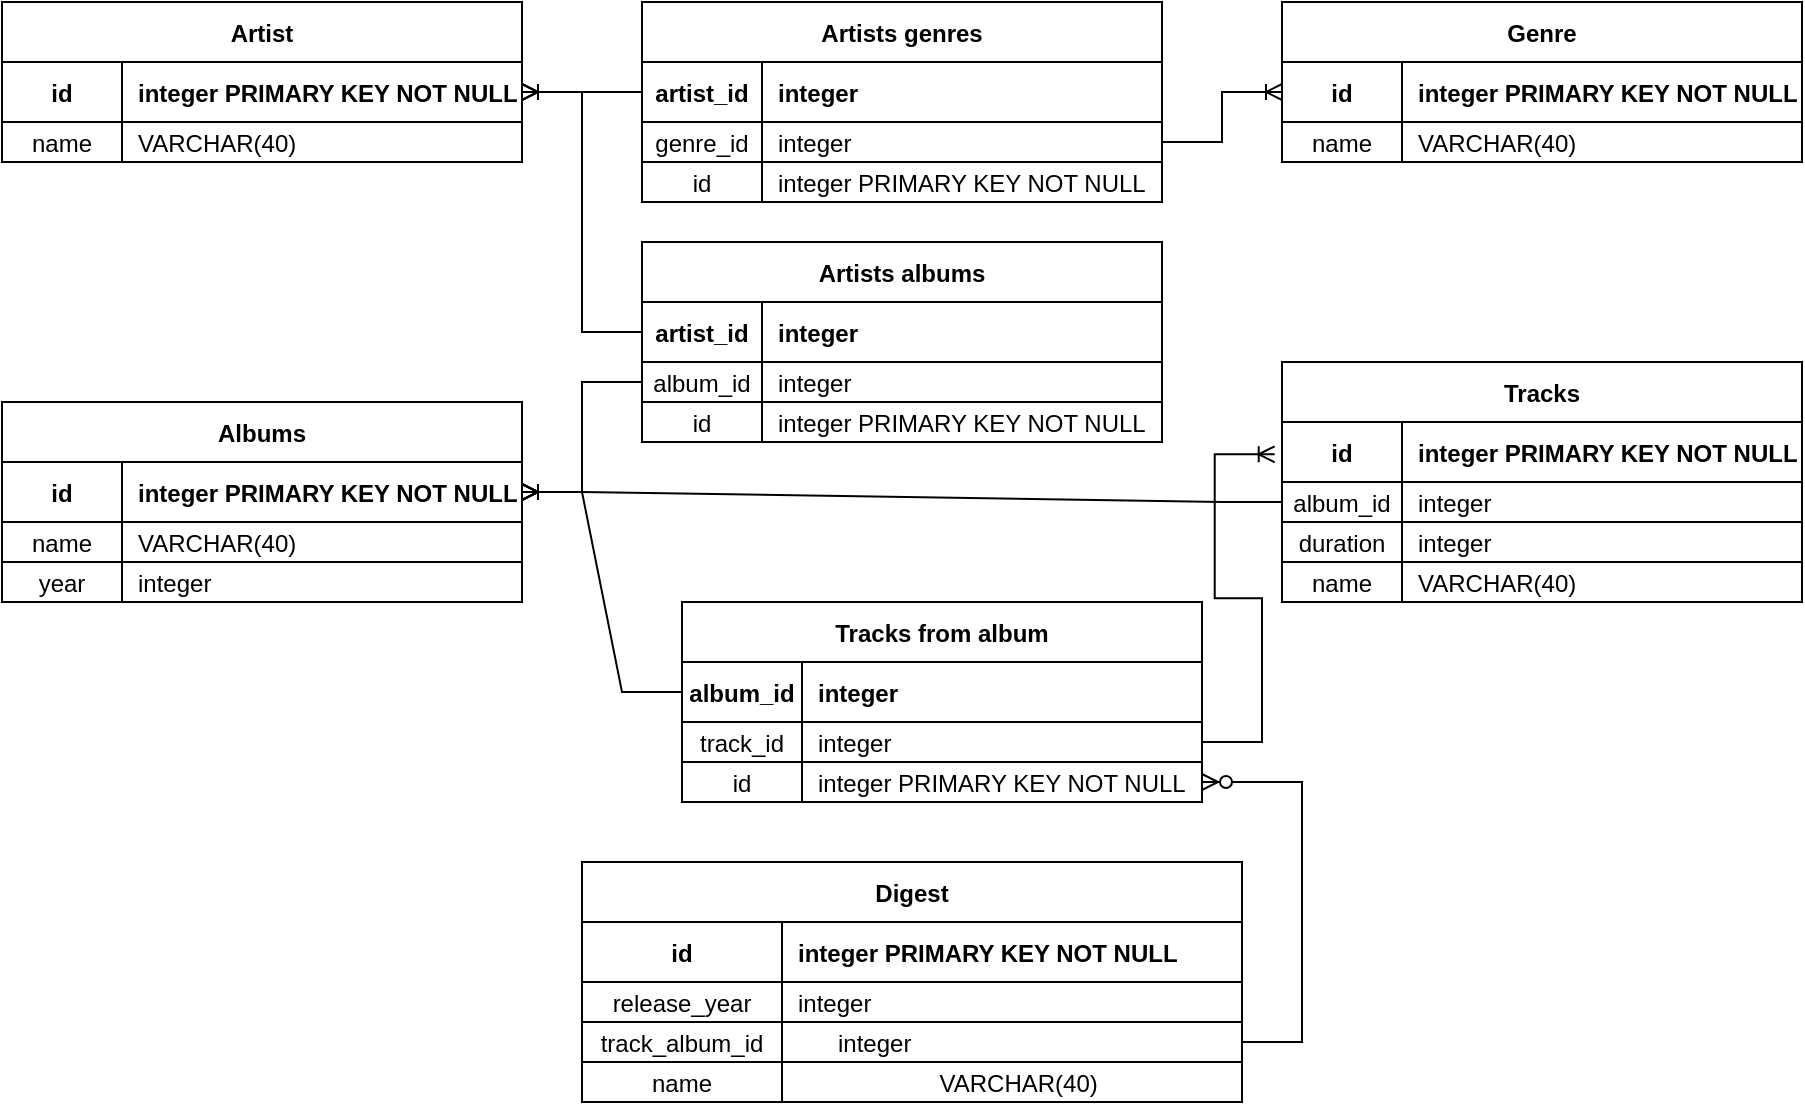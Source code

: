 <mxfile version="21.6.2" type="device">
  <diagram id="R2lEEEUBdFMjLlhIrx00" name="Page-1">
    <mxGraphModel dx="574" dy="302" grid="1" gridSize="10" guides="1" tooltips="1" connect="1" arrows="1" fold="1" page="1" pageScale="1" pageWidth="1169" pageHeight="827" math="0" shadow="0" extFonts="Permanent Marker^https://fonts.googleapis.com/css?family=Permanent+Marker">
      <root>
        <mxCell id="0" />
        <mxCell id="1" parent="0" />
        <mxCell id="C-vyLk0tnHw3VtMMgP7b-23" value="Artists genres" style="shape=table;startSize=30;container=1;collapsible=1;childLayout=tableLayout;fixedRows=1;rowLines=0;fontStyle=1;align=center;resizeLast=1;" parent="1" vertex="1">
          <mxGeometry x="460" y="40" width="260" height="80" as="geometry">
            <mxRectangle x="150" y="120" width="120" height="30" as="alternateBounds" />
          </mxGeometry>
        </mxCell>
        <mxCell id="C-vyLk0tnHw3VtMMgP7b-24" value="" style="shape=partialRectangle;collapsible=0;dropTarget=0;pointerEvents=0;fillColor=none;points=[[0,0.5],[1,0.5]];portConstraint=eastwest;top=0;left=0;right=0;bottom=1;" parent="C-vyLk0tnHw3VtMMgP7b-23" vertex="1">
          <mxGeometry y="30" width="260" height="30" as="geometry" />
        </mxCell>
        <mxCell id="C-vyLk0tnHw3VtMMgP7b-25" value="artist_id" style="shape=partialRectangle;overflow=hidden;connectable=0;fillColor=none;top=0;left=0;bottom=0;right=0;fontStyle=1;" parent="C-vyLk0tnHw3VtMMgP7b-24" vertex="1">
          <mxGeometry width="60" height="30" as="geometry">
            <mxRectangle width="60" height="30" as="alternateBounds" />
          </mxGeometry>
        </mxCell>
        <mxCell id="C-vyLk0tnHw3VtMMgP7b-26" value="integer" style="shape=partialRectangle;overflow=hidden;connectable=0;fillColor=none;top=0;left=0;bottom=0;right=0;align=left;spacingLeft=6;fontStyle=1;" parent="C-vyLk0tnHw3VtMMgP7b-24" vertex="1">
          <mxGeometry x="60" width="200" height="30" as="geometry">
            <mxRectangle width="200" height="30" as="alternateBounds" />
          </mxGeometry>
        </mxCell>
        <mxCell id="C-vyLk0tnHw3VtMMgP7b-27" value="" style="shape=partialRectangle;collapsible=0;dropTarget=0;pointerEvents=0;fillColor=none;points=[[0,0.5],[1,0.5]];portConstraint=eastwest;top=0;left=0;right=0;bottom=0;" parent="C-vyLk0tnHw3VtMMgP7b-23" vertex="1">
          <mxGeometry y="60" width="260" height="20" as="geometry" />
        </mxCell>
        <mxCell id="C-vyLk0tnHw3VtMMgP7b-28" value="genre_id" style="shape=partialRectangle;overflow=hidden;connectable=0;fillColor=none;top=0;left=0;bottom=0;right=0;" parent="C-vyLk0tnHw3VtMMgP7b-27" vertex="1">
          <mxGeometry width="60" height="20" as="geometry">
            <mxRectangle width="60" height="20" as="alternateBounds" />
          </mxGeometry>
        </mxCell>
        <mxCell id="C-vyLk0tnHw3VtMMgP7b-29" value="integer" style="shape=partialRectangle;overflow=hidden;connectable=0;fillColor=none;top=0;left=0;bottom=0;right=0;align=left;spacingLeft=6;" parent="C-vyLk0tnHw3VtMMgP7b-27" vertex="1">
          <mxGeometry x="60" width="200" height="20" as="geometry">
            <mxRectangle width="200" height="20" as="alternateBounds" />
          </mxGeometry>
        </mxCell>
        <mxCell id="r-whxJx5ZgY4284GGHUT-4" value="Artist" style="shape=table;startSize=30;container=1;collapsible=1;childLayout=tableLayout;fixedRows=1;rowLines=0;fontStyle=1;align=center;resizeLast=1;" parent="1" vertex="1">
          <mxGeometry x="140" y="40" width="260" height="80" as="geometry">
            <mxRectangle x="150" y="120" width="120" height="30" as="alternateBounds" />
          </mxGeometry>
        </mxCell>
        <mxCell id="r-whxJx5ZgY4284GGHUT-5" value="" style="shape=partialRectangle;collapsible=0;dropTarget=0;pointerEvents=0;fillColor=none;points=[[0,0.5],[1,0.5]];portConstraint=eastwest;top=0;left=0;right=0;bottom=1;" parent="r-whxJx5ZgY4284GGHUT-4" vertex="1">
          <mxGeometry y="30" width="260" height="30" as="geometry" />
        </mxCell>
        <mxCell id="r-whxJx5ZgY4284GGHUT-6" value="id" style="shape=partialRectangle;overflow=hidden;connectable=0;fillColor=none;top=0;left=0;bottom=0;right=0;fontStyle=1;" parent="r-whxJx5ZgY4284GGHUT-5" vertex="1">
          <mxGeometry width="60" height="30" as="geometry">
            <mxRectangle width="60" height="30" as="alternateBounds" />
          </mxGeometry>
        </mxCell>
        <mxCell id="r-whxJx5ZgY4284GGHUT-7" value="integer PRIMARY KEY NOT NULL" style="shape=partialRectangle;overflow=hidden;connectable=0;fillColor=none;top=0;left=0;bottom=0;right=0;align=left;spacingLeft=6;fontStyle=1;" parent="r-whxJx5ZgY4284GGHUT-5" vertex="1">
          <mxGeometry x="60" width="200" height="30" as="geometry">
            <mxRectangle width="200" height="30" as="alternateBounds" />
          </mxGeometry>
        </mxCell>
        <mxCell id="r-whxJx5ZgY4284GGHUT-8" value="" style="shape=partialRectangle;collapsible=0;dropTarget=0;pointerEvents=0;fillColor=none;points=[[0,0.5],[1,0.5]];portConstraint=eastwest;top=0;left=0;right=0;bottom=0;" parent="r-whxJx5ZgY4284GGHUT-4" vertex="1">
          <mxGeometry y="60" width="260" height="20" as="geometry" />
        </mxCell>
        <mxCell id="r-whxJx5ZgY4284GGHUT-9" value="name" style="shape=partialRectangle;overflow=hidden;connectable=0;fillColor=none;top=0;left=0;bottom=0;right=0;" parent="r-whxJx5ZgY4284GGHUT-8" vertex="1">
          <mxGeometry width="60" height="20" as="geometry">
            <mxRectangle width="60" height="20" as="alternateBounds" />
          </mxGeometry>
        </mxCell>
        <mxCell id="r-whxJx5ZgY4284GGHUT-10" value="VARCHAR(40)" style="shape=partialRectangle;overflow=hidden;connectable=0;fillColor=none;top=0;left=0;bottom=0;right=0;align=left;spacingLeft=6;" parent="r-whxJx5ZgY4284GGHUT-8" vertex="1">
          <mxGeometry x="60" width="200" height="20" as="geometry">
            <mxRectangle width="200" height="20" as="alternateBounds" />
          </mxGeometry>
        </mxCell>
        <mxCell id="r-whxJx5ZgY4284GGHUT-12" value="" style="edgeStyle=entityRelationEdgeStyle;fontSize=12;html=1;endArrow=ERoneToMany;rounded=0;exitX=0;exitY=0.5;exitDx=0;exitDy=0;entryX=1;entryY=0.5;entryDx=0;entryDy=0;" parent="1" source="C-vyLk0tnHw3VtMMgP7b-24" target="r-whxJx5ZgY4284GGHUT-5" edge="1">
          <mxGeometry width="100" height="100" relative="1" as="geometry">
            <mxPoint x="370" y="240" as="sourcePoint" />
            <mxPoint x="470" y="140" as="targetPoint" />
          </mxGeometry>
        </mxCell>
        <mxCell id="r-whxJx5ZgY4284GGHUT-15" value="Genre" style="shape=table;startSize=30;container=1;collapsible=1;childLayout=tableLayout;fixedRows=1;rowLines=0;fontStyle=1;align=center;resizeLast=1;" parent="1" vertex="1">
          <mxGeometry x="780" y="40" width="260" height="80" as="geometry">
            <mxRectangle x="150" y="120" width="120" height="30" as="alternateBounds" />
          </mxGeometry>
        </mxCell>
        <mxCell id="r-whxJx5ZgY4284GGHUT-16" value="" style="shape=partialRectangle;collapsible=0;dropTarget=0;pointerEvents=0;fillColor=none;points=[[0,0.5],[1,0.5]];portConstraint=eastwest;top=0;left=0;right=0;bottom=1;" parent="r-whxJx5ZgY4284GGHUT-15" vertex="1">
          <mxGeometry y="30" width="260" height="30" as="geometry" />
        </mxCell>
        <mxCell id="r-whxJx5ZgY4284GGHUT-17" value="id" style="shape=partialRectangle;overflow=hidden;connectable=0;fillColor=none;top=0;left=0;bottom=0;right=0;fontStyle=1;" parent="r-whxJx5ZgY4284GGHUT-16" vertex="1">
          <mxGeometry width="60" height="30" as="geometry">
            <mxRectangle width="60" height="30" as="alternateBounds" />
          </mxGeometry>
        </mxCell>
        <mxCell id="r-whxJx5ZgY4284GGHUT-18" value="integer PRIMARY KEY NOT NULL" style="shape=partialRectangle;overflow=hidden;connectable=0;fillColor=none;top=0;left=0;bottom=0;right=0;align=left;spacingLeft=6;fontStyle=1;" parent="r-whxJx5ZgY4284GGHUT-16" vertex="1">
          <mxGeometry x="60" width="200" height="30" as="geometry">
            <mxRectangle width="200" height="30" as="alternateBounds" />
          </mxGeometry>
        </mxCell>
        <mxCell id="r-whxJx5ZgY4284GGHUT-19" value="" style="shape=partialRectangle;collapsible=0;dropTarget=0;pointerEvents=0;fillColor=none;points=[[0,0.5],[1,0.5]];portConstraint=eastwest;top=0;left=0;right=0;bottom=0;" parent="r-whxJx5ZgY4284GGHUT-15" vertex="1">
          <mxGeometry y="60" width="260" height="20" as="geometry" />
        </mxCell>
        <mxCell id="r-whxJx5ZgY4284GGHUT-20" value="name" style="shape=partialRectangle;overflow=hidden;connectable=0;fillColor=none;top=0;left=0;bottom=0;right=0;" parent="r-whxJx5ZgY4284GGHUT-19" vertex="1">
          <mxGeometry width="60" height="20" as="geometry">
            <mxRectangle width="60" height="20" as="alternateBounds" />
          </mxGeometry>
        </mxCell>
        <mxCell id="r-whxJx5ZgY4284GGHUT-21" value="VARCHAR(40)" style="shape=partialRectangle;overflow=hidden;connectable=0;fillColor=none;top=0;left=0;bottom=0;right=0;align=left;spacingLeft=6;" parent="r-whxJx5ZgY4284GGHUT-19" vertex="1">
          <mxGeometry x="60" width="200" height="20" as="geometry">
            <mxRectangle width="200" height="20" as="alternateBounds" />
          </mxGeometry>
        </mxCell>
        <mxCell id="r-whxJx5ZgY4284GGHUT-22" value="" style="edgeStyle=entityRelationEdgeStyle;fontSize=12;html=1;endArrow=ERoneToMany;rounded=0;exitX=1;exitY=0.5;exitDx=0;exitDy=0;entryX=0;entryY=0.5;entryDx=0;entryDy=0;" parent="1" source="C-vyLk0tnHw3VtMMgP7b-27" target="r-whxJx5ZgY4284GGHUT-16" edge="1">
          <mxGeometry width="100" height="100" relative="1" as="geometry">
            <mxPoint x="640" y="210" as="sourcePoint" />
            <mxPoint x="580" y="210" as="targetPoint" />
          </mxGeometry>
        </mxCell>
        <mxCell id="r-whxJx5ZgY4284GGHUT-23" value="Artists albums" style="shape=table;startSize=30;container=1;collapsible=1;childLayout=tableLayout;fixedRows=1;rowLines=0;fontStyle=1;align=center;resizeLast=1;" parent="1" vertex="1">
          <mxGeometry x="460" y="160" width="260" height="80" as="geometry">
            <mxRectangle x="150" y="120" width="120" height="30" as="alternateBounds" />
          </mxGeometry>
        </mxCell>
        <mxCell id="r-whxJx5ZgY4284GGHUT-24" value="" style="shape=partialRectangle;collapsible=0;dropTarget=0;pointerEvents=0;fillColor=none;points=[[0,0.5],[1,0.5]];portConstraint=eastwest;top=0;left=0;right=0;bottom=1;" parent="r-whxJx5ZgY4284GGHUT-23" vertex="1">
          <mxGeometry y="30" width="260" height="30" as="geometry" />
        </mxCell>
        <mxCell id="r-whxJx5ZgY4284GGHUT-25" value="artist_id" style="shape=partialRectangle;overflow=hidden;connectable=0;fillColor=none;top=0;left=0;bottom=0;right=0;fontStyle=1;" parent="r-whxJx5ZgY4284GGHUT-24" vertex="1">
          <mxGeometry width="60" height="30" as="geometry">
            <mxRectangle width="60" height="30" as="alternateBounds" />
          </mxGeometry>
        </mxCell>
        <mxCell id="r-whxJx5ZgY4284GGHUT-26" value="integer" style="shape=partialRectangle;overflow=hidden;connectable=0;fillColor=none;top=0;left=0;bottom=0;right=0;align=left;spacingLeft=6;fontStyle=1;" parent="r-whxJx5ZgY4284GGHUT-24" vertex="1">
          <mxGeometry x="60" width="200" height="30" as="geometry">
            <mxRectangle width="200" height="30" as="alternateBounds" />
          </mxGeometry>
        </mxCell>
        <mxCell id="r-whxJx5ZgY4284GGHUT-27" value="" style="shape=partialRectangle;collapsible=0;dropTarget=0;pointerEvents=0;fillColor=none;points=[[0,0.5],[1,0.5]];portConstraint=eastwest;top=0;left=0;right=0;bottom=0;" parent="r-whxJx5ZgY4284GGHUT-23" vertex="1">
          <mxGeometry y="60" width="260" height="20" as="geometry" />
        </mxCell>
        <mxCell id="r-whxJx5ZgY4284GGHUT-28" value="album_id" style="shape=partialRectangle;overflow=hidden;connectable=0;fillColor=none;top=0;left=0;bottom=0;right=0;" parent="r-whxJx5ZgY4284GGHUT-27" vertex="1">
          <mxGeometry width="60" height="20" as="geometry">
            <mxRectangle width="60" height="20" as="alternateBounds" />
          </mxGeometry>
        </mxCell>
        <mxCell id="r-whxJx5ZgY4284GGHUT-29" value="integer" style="shape=partialRectangle;overflow=hidden;connectable=0;fillColor=none;top=0;left=0;bottom=0;right=0;align=left;spacingLeft=6;" parent="r-whxJx5ZgY4284GGHUT-27" vertex="1">
          <mxGeometry x="60" width="200" height="20" as="geometry">
            <mxRectangle width="200" height="20" as="alternateBounds" />
          </mxGeometry>
        </mxCell>
        <mxCell id="r-whxJx5ZgY4284GGHUT-37" value="" style="edgeStyle=entityRelationEdgeStyle;fontSize=12;html=1;endArrow=ERoneToMany;rounded=0;exitX=0;exitY=0.5;exitDx=0;exitDy=0;entryX=1;entryY=0.5;entryDx=0;entryDy=0;" parent="1" source="r-whxJx5ZgY4284GGHUT-24" target="r-whxJx5ZgY4284GGHUT-5" edge="1">
          <mxGeometry width="100" height="100" relative="1" as="geometry">
            <mxPoint x="370" y="360" as="sourcePoint" />
            <mxPoint x="400" y="205" as="targetPoint" />
          </mxGeometry>
        </mxCell>
        <mxCell id="r-whxJx5ZgY4284GGHUT-49" value="" style="shape=partialRectangle;collapsible=0;dropTarget=0;pointerEvents=0;fillColor=none;points=[[0,0.5],[1,0.5]];portConstraint=eastwest;top=1;left=1;right=1;bottom=1;" parent="1" vertex="1">
          <mxGeometry x="140" y="300" width="260" height="20" as="geometry" />
        </mxCell>
        <mxCell id="r-whxJx5ZgY4284GGHUT-50" value="" style="shape=partialRectangle;overflow=hidden;connectable=0;fillColor=none;top=0;left=0;bottom=0;right=0;" parent="r-whxJx5ZgY4284GGHUT-49" vertex="1">
          <mxGeometry width="60" height="20" as="geometry">
            <mxRectangle width="60" height="20" as="alternateBounds" />
          </mxGeometry>
        </mxCell>
        <mxCell id="r-whxJx5ZgY4284GGHUT-51" value="VARCHAR(40)" style="shape=partialRectangle;overflow=hidden;connectable=0;fillColor=none;top=0;left=0;bottom=0;right=0;align=left;spacingLeft=6;" parent="r-whxJx5ZgY4284GGHUT-49" vertex="1">
          <mxGeometry x="60" width="200" height="20" as="geometry">
            <mxRectangle width="200" height="20" as="alternateBounds" />
          </mxGeometry>
        </mxCell>
        <mxCell id="r-whxJx5ZgY4284GGHUT-52" value="name" style="shape=partialRectangle;overflow=hidden;connectable=0;fillColor=none;top=1;left=1;bottom=1;right=1;" parent="1" vertex="1">
          <mxGeometry x="140" y="300" width="60" height="20" as="geometry">
            <mxRectangle width="60" height="20" as="alternateBounds" />
          </mxGeometry>
        </mxCell>
        <mxCell id="r-whxJx5ZgY4284GGHUT-53" value="" style="shape=partialRectangle;collapsible=0;dropTarget=0;pointerEvents=0;fillColor=none;points=[[0,0.5],[1,0.5]];portConstraint=eastwest;top=1;left=1;right=1;bottom=1;" parent="1" vertex="1">
          <mxGeometry x="140" y="320" width="260" height="20" as="geometry" />
        </mxCell>
        <mxCell id="r-whxJx5ZgY4284GGHUT-54" value="" style="shape=partialRectangle;overflow=hidden;connectable=0;fillColor=none;top=0;left=0;bottom=0;right=0;" parent="r-whxJx5ZgY4284GGHUT-53" vertex="1">
          <mxGeometry width="60" height="20" as="geometry">
            <mxRectangle width="60" height="20" as="alternateBounds" />
          </mxGeometry>
        </mxCell>
        <mxCell id="r-whxJx5ZgY4284GGHUT-55" value="integer" style="shape=partialRectangle;overflow=hidden;connectable=0;fillColor=none;top=0;left=0;bottom=0;right=0;align=left;spacingLeft=6;" parent="r-whxJx5ZgY4284GGHUT-53" vertex="1">
          <mxGeometry x="60" width="200" height="20" as="geometry">
            <mxRectangle width="200" height="20" as="alternateBounds" />
          </mxGeometry>
        </mxCell>
        <mxCell id="r-whxJx5ZgY4284GGHUT-56" value="year" style="shape=partialRectangle;overflow=hidden;connectable=0;fillColor=none;top=1;left=1;bottom=1;right=1;" parent="1" vertex="1">
          <mxGeometry x="140" y="320" width="60" height="20" as="geometry">
            <mxRectangle width="60" height="20" as="alternateBounds" />
          </mxGeometry>
        </mxCell>
        <mxCell id="r-whxJx5ZgY4284GGHUT-61" value="Tracks" style="shape=table;startSize=30;container=1;collapsible=1;childLayout=tableLayout;fixedRows=1;rowLines=0;fontStyle=1;align=center;resizeLast=1;" parent="1" vertex="1">
          <mxGeometry x="780" y="220" width="260" height="80" as="geometry">
            <mxRectangle x="150" y="120" width="120" height="30" as="alternateBounds" />
          </mxGeometry>
        </mxCell>
        <mxCell id="r-whxJx5ZgY4284GGHUT-62" value="" style="shape=partialRectangle;collapsible=0;dropTarget=0;pointerEvents=0;fillColor=none;points=[[0,0.5],[1,0.5]];portConstraint=eastwest;top=0;left=0;right=0;bottom=1;" parent="r-whxJx5ZgY4284GGHUT-61" vertex="1">
          <mxGeometry y="30" width="260" height="30" as="geometry" />
        </mxCell>
        <mxCell id="r-whxJx5ZgY4284GGHUT-63" value="id" style="shape=partialRectangle;overflow=hidden;connectable=0;fillColor=none;top=0;left=0;bottom=0;right=0;fontStyle=1;" parent="r-whxJx5ZgY4284GGHUT-62" vertex="1">
          <mxGeometry width="60" height="30" as="geometry">
            <mxRectangle width="60" height="30" as="alternateBounds" />
          </mxGeometry>
        </mxCell>
        <mxCell id="r-whxJx5ZgY4284GGHUT-64" value="integer PRIMARY KEY NOT NULL" style="shape=partialRectangle;overflow=hidden;connectable=0;fillColor=none;top=0;left=0;bottom=0;right=0;align=left;spacingLeft=6;fontStyle=1;" parent="r-whxJx5ZgY4284GGHUT-62" vertex="1">
          <mxGeometry x="60" width="200" height="30" as="geometry">
            <mxRectangle width="200" height="30" as="alternateBounds" />
          </mxGeometry>
        </mxCell>
        <mxCell id="r-whxJx5ZgY4284GGHUT-65" value="" style="shape=partialRectangle;collapsible=0;dropTarget=0;pointerEvents=0;fillColor=none;points=[[0,0.5],[1,0.5]];portConstraint=eastwest;top=0;left=0;right=0;bottom=0;" parent="r-whxJx5ZgY4284GGHUT-61" vertex="1">
          <mxGeometry y="60" width="260" height="20" as="geometry" />
        </mxCell>
        <mxCell id="r-whxJx5ZgY4284GGHUT-66" value="album_id" style="shape=partialRectangle;overflow=hidden;connectable=0;fillColor=none;top=0;left=0;bottom=0;right=0;" parent="r-whxJx5ZgY4284GGHUT-65" vertex="1">
          <mxGeometry width="60" height="20" as="geometry">
            <mxRectangle width="60" height="20" as="alternateBounds" />
          </mxGeometry>
        </mxCell>
        <mxCell id="r-whxJx5ZgY4284GGHUT-67" value="integer" style="shape=partialRectangle;overflow=hidden;connectable=0;fillColor=none;top=0;left=0;bottom=0;right=0;align=left;spacingLeft=6;" parent="r-whxJx5ZgY4284GGHUT-65" vertex="1">
          <mxGeometry x="60" width="200" height="20" as="geometry">
            <mxRectangle width="200" height="20" as="alternateBounds" />
          </mxGeometry>
        </mxCell>
        <mxCell id="r-whxJx5ZgY4284GGHUT-68" value="" style="shape=partialRectangle;collapsible=0;dropTarget=0;pointerEvents=0;fillColor=none;points=[[0,0.5],[1,0.5]];portConstraint=eastwest;top=1;left=1;right=1;bottom=1;" parent="1" vertex="1">
          <mxGeometry x="780" y="300" width="260" height="20" as="geometry" />
        </mxCell>
        <mxCell id="r-whxJx5ZgY4284GGHUT-69" value="" style="shape=partialRectangle;overflow=hidden;connectable=0;fillColor=none;top=0;left=0;bottom=0;right=0;" parent="r-whxJx5ZgY4284GGHUT-68" vertex="1">
          <mxGeometry width="60" height="20" as="geometry">
            <mxRectangle width="60" height="20" as="alternateBounds" />
          </mxGeometry>
        </mxCell>
        <mxCell id="r-whxJx5ZgY4284GGHUT-70" value="integer" style="shape=partialRectangle;overflow=hidden;connectable=0;fillColor=none;top=0;left=0;bottom=0;right=0;align=left;spacingLeft=6;" parent="r-whxJx5ZgY4284GGHUT-68" vertex="1">
          <mxGeometry x="60" width="200" height="20" as="geometry">
            <mxRectangle width="200" height="20" as="alternateBounds" />
          </mxGeometry>
        </mxCell>
        <mxCell id="r-whxJx5ZgY4284GGHUT-71" value="duration" style="shape=partialRectangle;overflow=hidden;connectable=0;fillColor=none;top=1;left=1;bottom=1;right=1;" parent="1" vertex="1">
          <mxGeometry x="780" y="300" width="60" height="20" as="geometry">
            <mxRectangle width="60" height="20" as="alternateBounds" />
          </mxGeometry>
        </mxCell>
        <mxCell id="r-whxJx5ZgY4284GGHUT-72" value="" style="shape=partialRectangle;collapsible=0;dropTarget=0;pointerEvents=0;fillColor=none;points=[[0,0.5],[1,0.5]];portConstraint=eastwest;top=1;left=1;right=1;bottom=1;" parent="1" vertex="1">
          <mxGeometry x="780" y="320" width="260" height="20" as="geometry" />
        </mxCell>
        <mxCell id="r-whxJx5ZgY4284GGHUT-73" value="" style="shape=partialRectangle;overflow=hidden;connectable=0;fillColor=none;top=0;left=0;bottom=0;right=0;" parent="r-whxJx5ZgY4284GGHUT-72" vertex="1">
          <mxGeometry width="60" height="20" as="geometry">
            <mxRectangle width="60" height="20" as="alternateBounds" />
          </mxGeometry>
        </mxCell>
        <mxCell id="r-whxJx5ZgY4284GGHUT-74" value="VARCHAR(40)" style="shape=partialRectangle;overflow=hidden;connectable=0;fillColor=none;top=0;left=0;bottom=0;right=0;align=left;spacingLeft=6;" parent="r-whxJx5ZgY4284GGHUT-72" vertex="1">
          <mxGeometry x="60" width="200" height="20" as="geometry">
            <mxRectangle width="200" height="20" as="alternateBounds" />
          </mxGeometry>
        </mxCell>
        <mxCell id="r-whxJx5ZgY4284GGHUT-75" value="name" style="shape=partialRectangle;overflow=hidden;connectable=0;fillColor=none;top=1;left=1;bottom=1;right=1;" parent="1" vertex="1">
          <mxGeometry x="780" y="320" width="60" height="20" as="geometry">
            <mxRectangle width="60" height="20" as="alternateBounds" />
          </mxGeometry>
        </mxCell>
        <mxCell id="r-whxJx5ZgY4284GGHUT-81" value="Digest" style="shape=table;startSize=30;container=1;collapsible=1;childLayout=tableLayout;fixedRows=1;rowLines=0;fontStyle=1;align=center;resizeLast=1;" parent="1" vertex="1">
          <mxGeometry x="430" y="470" width="330" height="80" as="geometry">
            <mxRectangle x="150" y="120" width="120" height="30" as="alternateBounds" />
          </mxGeometry>
        </mxCell>
        <mxCell id="r-whxJx5ZgY4284GGHUT-82" value="" style="shape=partialRectangle;collapsible=0;dropTarget=0;pointerEvents=0;fillColor=none;points=[[0,0.5],[1,0.5]];portConstraint=eastwest;top=0;left=0;right=0;bottom=1;" parent="r-whxJx5ZgY4284GGHUT-81" vertex="1">
          <mxGeometry y="30" width="330" height="30" as="geometry" />
        </mxCell>
        <mxCell id="r-whxJx5ZgY4284GGHUT-83" value="id" style="shape=partialRectangle;overflow=hidden;connectable=0;fillColor=none;top=0;left=0;bottom=0;right=0;fontStyle=1;" parent="r-whxJx5ZgY4284GGHUT-82" vertex="1">
          <mxGeometry width="100" height="30" as="geometry">
            <mxRectangle width="100" height="30" as="alternateBounds" />
          </mxGeometry>
        </mxCell>
        <mxCell id="r-whxJx5ZgY4284GGHUT-84" value="integer PRIMARY KEY NOT NULL" style="shape=partialRectangle;overflow=hidden;connectable=0;fillColor=none;top=0;left=0;bottom=0;right=0;align=left;spacingLeft=6;fontStyle=1;" parent="r-whxJx5ZgY4284GGHUT-82" vertex="1">
          <mxGeometry x="100" width="230" height="30" as="geometry">
            <mxRectangle width="230" height="30" as="alternateBounds" />
          </mxGeometry>
        </mxCell>
        <mxCell id="r-whxJx5ZgY4284GGHUT-85" value="" style="shape=partialRectangle;collapsible=0;dropTarget=0;pointerEvents=0;fillColor=none;points=[[0,0.5],[1,0.5]];portConstraint=eastwest;top=0;left=0;right=0;bottom=0;" parent="r-whxJx5ZgY4284GGHUT-81" vertex="1">
          <mxGeometry y="60" width="330" height="20" as="geometry" />
        </mxCell>
        <mxCell id="r-whxJx5ZgY4284GGHUT-86" value="release_year" style="shape=partialRectangle;overflow=hidden;connectable=0;fillColor=none;top=0;left=0;bottom=0;right=0;" parent="r-whxJx5ZgY4284GGHUT-85" vertex="1">
          <mxGeometry width="100" height="20" as="geometry">
            <mxRectangle width="100" height="20" as="alternateBounds" />
          </mxGeometry>
        </mxCell>
        <mxCell id="r-whxJx5ZgY4284GGHUT-87" value="integer" style="shape=partialRectangle;overflow=hidden;connectable=0;fillColor=none;top=0;left=0;bottom=0;right=0;align=left;spacingLeft=6;" parent="r-whxJx5ZgY4284GGHUT-85" vertex="1">
          <mxGeometry x="100" width="230" height="20" as="geometry">
            <mxRectangle width="230" height="20" as="alternateBounds" />
          </mxGeometry>
        </mxCell>
        <mxCell id="r-whxJx5ZgY4284GGHUT-88" value="" style="shape=partialRectangle;collapsible=0;dropTarget=0;pointerEvents=0;fillColor=none;points=[[0,0.5],[1,0.5]];portConstraint=eastwest;top=1;left=1;right=1;bottom=1;" parent="1" vertex="1">
          <mxGeometry x="530" y="550" width="230" height="20" as="geometry" />
        </mxCell>
        <mxCell id="r-whxJx5ZgY4284GGHUT-90" value="integer" style="shape=partialRectangle;overflow=hidden;connectable=0;fillColor=none;top=0;left=0;bottom=0;right=0;align=left;spacingLeft=6;" parent="r-whxJx5ZgY4284GGHUT-88" vertex="1">
          <mxGeometry x="20" width="210" height="20" as="geometry">
            <mxRectangle width="200" height="20" as="alternateBounds" />
          </mxGeometry>
        </mxCell>
        <mxCell id="r-whxJx5ZgY4284GGHUT-92" value="" style="shape=partialRectangle;collapsible=0;dropTarget=0;pointerEvents=0;fillColor=none;points=[[0,0.5],[1,0.5]];portConstraint=eastwest;top=1;left=1;right=1;bottom=1;" parent="1" vertex="1">
          <mxGeometry x="530" y="570" width="230" height="20" as="geometry" />
        </mxCell>
        <mxCell id="r-whxJx5ZgY4284GGHUT-93" value="" style="shape=partialRectangle;overflow=hidden;connectable=0;fillColor=none;top=0;left=0;bottom=0;right=0;" parent="r-whxJx5ZgY4284GGHUT-92" vertex="1">
          <mxGeometry width="53.077" height="20" as="geometry">
            <mxRectangle width="60" height="20" as="alternateBounds" />
          </mxGeometry>
        </mxCell>
        <mxCell id="r-whxJx5ZgY4284GGHUT-94" value="VARCHAR(40)" style="shape=partialRectangle;overflow=hidden;connectable=0;fillColor=none;top=0;left=0;bottom=0;right=0;align=left;spacingLeft=6;" parent="r-whxJx5ZgY4284GGHUT-92" vertex="1">
          <mxGeometry x="70.769" width="132.692" height="20" as="geometry">
            <mxRectangle width="200" height="20" as="alternateBounds" />
          </mxGeometry>
        </mxCell>
        <mxCell id="r-whxJx5ZgY4284GGHUT-105" value="Albums" style="shape=table;startSize=30;container=1;collapsible=1;childLayout=tableLayout;fixedRows=1;rowLines=0;fontStyle=1;align=center;resizeLast=1;" parent="1" vertex="1">
          <mxGeometry x="140" y="240" width="260" height="80" as="geometry">
            <mxRectangle x="150" y="120" width="120" height="30" as="alternateBounds" />
          </mxGeometry>
        </mxCell>
        <mxCell id="r-whxJx5ZgY4284GGHUT-106" value="" style="shape=partialRectangle;collapsible=0;dropTarget=0;pointerEvents=0;fillColor=none;points=[[0,0.5],[1,0.5]];portConstraint=eastwest;top=0;left=0;right=0;bottom=1;" parent="r-whxJx5ZgY4284GGHUT-105" vertex="1">
          <mxGeometry y="30" width="260" height="30" as="geometry" />
        </mxCell>
        <mxCell id="r-whxJx5ZgY4284GGHUT-107" value="id" style="shape=partialRectangle;overflow=hidden;connectable=0;fillColor=none;top=0;left=0;bottom=0;right=0;fontStyle=1;" parent="r-whxJx5ZgY4284GGHUT-106" vertex="1">
          <mxGeometry width="60" height="30" as="geometry">
            <mxRectangle width="60" height="30" as="alternateBounds" />
          </mxGeometry>
        </mxCell>
        <mxCell id="r-whxJx5ZgY4284GGHUT-108" value="integer PRIMARY KEY NOT NULL" style="shape=partialRectangle;overflow=hidden;connectable=0;fillColor=none;top=0;left=0;bottom=0;right=0;align=left;spacingLeft=6;fontStyle=1;" parent="r-whxJx5ZgY4284GGHUT-106" vertex="1">
          <mxGeometry x="60" width="200" height="30" as="geometry">
            <mxRectangle width="200" height="30" as="alternateBounds" />
          </mxGeometry>
        </mxCell>
        <mxCell id="r-whxJx5ZgY4284GGHUT-109" value="" style="shape=partialRectangle;collapsible=0;dropTarget=0;pointerEvents=0;fillColor=none;points=[[0,0.5],[1,0.5]];portConstraint=eastwest;top=0;left=0;right=0;bottom=0;" parent="r-whxJx5ZgY4284GGHUT-105" vertex="1">
          <mxGeometry y="60" width="260" height="20" as="geometry" />
        </mxCell>
        <mxCell id="r-whxJx5ZgY4284GGHUT-110" value="" style="shape=partialRectangle;overflow=hidden;connectable=0;fillColor=none;top=0;left=0;bottom=0;right=0;" parent="r-whxJx5ZgY4284GGHUT-109" vertex="1">
          <mxGeometry width="60" height="20" as="geometry">
            <mxRectangle width="60" height="20" as="alternateBounds" />
          </mxGeometry>
        </mxCell>
        <mxCell id="r-whxJx5ZgY4284GGHUT-111" value="" style="shape=partialRectangle;overflow=hidden;connectable=0;fillColor=none;top=0;left=0;bottom=0;right=0;align=left;spacingLeft=6;" parent="r-whxJx5ZgY4284GGHUT-109" vertex="1">
          <mxGeometry x="60" width="200" height="20" as="geometry">
            <mxRectangle width="200" height="20" as="alternateBounds" />
          </mxGeometry>
        </mxCell>
        <mxCell id="r-whxJx5ZgY4284GGHUT-120" value="" style="edgeStyle=entityRelationEdgeStyle;fontSize=12;html=1;endArrow=ERoneToMany;rounded=0;exitX=0;exitY=0.5;exitDx=0;exitDy=0;entryX=1;entryY=0.5;entryDx=0;entryDy=0;" parent="1" source="r-whxJx5ZgY4284GGHUT-27" target="r-whxJx5ZgY4284GGHUT-106" edge="1">
          <mxGeometry width="100" height="100" relative="1" as="geometry">
            <mxPoint x="470" y="215" as="sourcePoint" />
            <mxPoint x="410" y="95" as="targetPoint" />
          </mxGeometry>
        </mxCell>
        <mxCell id="r-whxJx5ZgY4284GGHUT-121" value="" style="edgeStyle=entityRelationEdgeStyle;fontSize=12;html=1;endArrow=ERoneToMany;rounded=0;exitX=0;exitY=0.5;exitDx=0;exitDy=0;entryX=1;entryY=0.5;entryDx=0;entryDy=0;" parent="1" source="r-whxJx5ZgY4284GGHUT-65" target="r-whxJx5ZgY4284GGHUT-106" edge="1">
          <mxGeometry width="100" height="100" relative="1" as="geometry">
            <mxPoint x="470" y="240" as="sourcePoint" />
            <mxPoint x="410" y="235" as="targetPoint" />
          </mxGeometry>
        </mxCell>
        <mxCell id="r-whxJx5ZgY4284GGHUT-126" value="Tracks from album" style="shape=table;startSize=30;container=1;collapsible=1;childLayout=tableLayout;fixedRows=1;rowLines=0;fontStyle=1;align=center;resizeLast=1;" parent="1" vertex="1">
          <mxGeometry x="480" y="340" width="260" height="80" as="geometry">
            <mxRectangle x="150" y="120" width="120" height="30" as="alternateBounds" />
          </mxGeometry>
        </mxCell>
        <mxCell id="r-whxJx5ZgY4284GGHUT-127" value="" style="shape=partialRectangle;collapsible=0;dropTarget=0;pointerEvents=0;fillColor=none;points=[[0,0.5],[1,0.5]];portConstraint=eastwest;top=0;left=0;right=0;bottom=1;" parent="r-whxJx5ZgY4284GGHUT-126" vertex="1">
          <mxGeometry y="30" width="260" height="30" as="geometry" />
        </mxCell>
        <mxCell id="r-whxJx5ZgY4284GGHUT-128" value="album_id" style="shape=partialRectangle;overflow=hidden;connectable=0;fillColor=none;top=0;left=0;bottom=0;right=0;fontStyle=1;" parent="r-whxJx5ZgY4284GGHUT-127" vertex="1">
          <mxGeometry width="60" height="30" as="geometry">
            <mxRectangle width="60" height="30" as="alternateBounds" />
          </mxGeometry>
        </mxCell>
        <mxCell id="r-whxJx5ZgY4284GGHUT-129" value="integer" style="shape=partialRectangle;overflow=hidden;connectable=0;fillColor=none;top=0;left=0;bottom=0;right=0;align=left;spacingLeft=6;fontStyle=1;" parent="r-whxJx5ZgY4284GGHUT-127" vertex="1">
          <mxGeometry x="60" width="200" height="30" as="geometry">
            <mxRectangle width="200" height="30" as="alternateBounds" />
          </mxGeometry>
        </mxCell>
        <mxCell id="r-whxJx5ZgY4284GGHUT-130" value="" style="shape=partialRectangle;collapsible=0;dropTarget=0;pointerEvents=0;fillColor=none;points=[[0,0.5],[1,0.5]];portConstraint=eastwest;top=0;left=0;right=0;bottom=0;" parent="r-whxJx5ZgY4284GGHUT-126" vertex="1">
          <mxGeometry y="60" width="260" height="20" as="geometry" />
        </mxCell>
        <mxCell id="r-whxJx5ZgY4284GGHUT-131" value="track_id" style="shape=partialRectangle;overflow=hidden;connectable=0;fillColor=none;top=0;left=0;bottom=0;right=0;" parent="r-whxJx5ZgY4284GGHUT-130" vertex="1">
          <mxGeometry width="60" height="20" as="geometry">
            <mxRectangle width="60" height="20" as="alternateBounds" />
          </mxGeometry>
        </mxCell>
        <mxCell id="r-whxJx5ZgY4284GGHUT-132" value="integer" style="shape=partialRectangle;overflow=hidden;connectable=0;fillColor=none;top=0;left=0;bottom=0;right=0;align=left;spacingLeft=6;" parent="r-whxJx5ZgY4284GGHUT-130" vertex="1">
          <mxGeometry x="60" width="200" height="20" as="geometry">
            <mxRectangle width="200" height="20" as="alternateBounds" />
          </mxGeometry>
        </mxCell>
        <mxCell id="r-whxJx5ZgY4284GGHUT-133" value="" style="shape=partialRectangle;collapsible=0;dropTarget=0;pointerEvents=0;fillColor=none;points=[[0,0.5],[1,0.5]];portConstraint=eastwest;top=1;left=1;right=1;bottom=1;" parent="1" vertex="1">
          <mxGeometry x="460" y="240" width="260" height="20" as="geometry" />
        </mxCell>
        <mxCell id="r-whxJx5ZgY4284GGHUT-134" value="" style="shape=partialRectangle;overflow=hidden;connectable=0;fillColor=none;top=0;left=0;bottom=0;right=0;" parent="r-whxJx5ZgY4284GGHUT-133" vertex="1">
          <mxGeometry width="60" height="20" as="geometry">
            <mxRectangle width="60" height="20" as="alternateBounds" />
          </mxGeometry>
        </mxCell>
        <mxCell id="r-whxJx5ZgY4284GGHUT-135" value="integer PRIMARY KEY NOT NULL" style="shape=partialRectangle;overflow=hidden;connectable=0;fillColor=none;top=0;left=0;bottom=0;right=0;align=left;spacingLeft=6;" parent="r-whxJx5ZgY4284GGHUT-133" vertex="1">
          <mxGeometry x="60" width="200" height="20" as="geometry">
            <mxRectangle width="200" height="20" as="alternateBounds" />
          </mxGeometry>
        </mxCell>
        <mxCell id="r-whxJx5ZgY4284GGHUT-136" value="id" style="shape=partialRectangle;overflow=hidden;connectable=0;fillColor=none;top=1;left=1;bottom=1;right=1;" parent="1" vertex="1">
          <mxGeometry x="460" y="240" width="60" height="20" as="geometry">
            <mxRectangle width="60" height="20" as="alternateBounds" />
          </mxGeometry>
        </mxCell>
        <mxCell id="r-whxJx5ZgY4284GGHUT-137" value="" style="shape=partialRectangle;collapsible=0;dropTarget=0;pointerEvents=0;fillColor=none;points=[[0,0.5],[1,0.5]];portConstraint=eastwest;top=1;left=1;right=1;bottom=1;" parent="1" vertex="1">
          <mxGeometry x="460" y="120" width="260" height="20" as="geometry" />
        </mxCell>
        <mxCell id="r-whxJx5ZgY4284GGHUT-138" value="" style="shape=partialRectangle;overflow=hidden;connectable=0;fillColor=none;top=0;left=0;bottom=0;right=0;" parent="r-whxJx5ZgY4284GGHUT-137" vertex="1">
          <mxGeometry width="60" height="20" as="geometry">
            <mxRectangle width="60" height="20" as="alternateBounds" />
          </mxGeometry>
        </mxCell>
        <mxCell id="r-whxJx5ZgY4284GGHUT-139" value="integer PRIMARY KEY NOT NULL" style="shape=partialRectangle;overflow=hidden;connectable=0;fillColor=none;top=0;left=0;bottom=0;right=0;align=left;spacingLeft=6;" parent="r-whxJx5ZgY4284GGHUT-137" vertex="1">
          <mxGeometry x="60" width="200" height="20" as="geometry">
            <mxRectangle width="200" height="20" as="alternateBounds" />
          </mxGeometry>
        </mxCell>
        <mxCell id="r-whxJx5ZgY4284GGHUT-140" value="id" style="shape=partialRectangle;overflow=hidden;connectable=0;fillColor=none;top=1;left=1;bottom=1;right=1;" parent="1" vertex="1">
          <mxGeometry x="460" y="120" width="60" height="20" as="geometry">
            <mxRectangle width="60" height="20" as="alternateBounds" />
          </mxGeometry>
        </mxCell>
        <mxCell id="r-whxJx5ZgY4284GGHUT-141" value="" style="shape=partialRectangle;collapsible=0;dropTarget=0;pointerEvents=0;fillColor=none;points=[[0,0.5],[1,0.5]];portConstraint=eastwest;top=1;left=1;right=1;bottom=1;" parent="1" vertex="1">
          <mxGeometry x="480" y="420" width="260" height="20" as="geometry" />
        </mxCell>
        <mxCell id="r-whxJx5ZgY4284GGHUT-142" value="" style="shape=partialRectangle;overflow=hidden;connectable=0;fillColor=none;top=0;left=0;bottom=0;right=0;" parent="r-whxJx5ZgY4284GGHUT-141" vertex="1">
          <mxGeometry width="60" height="20" as="geometry">
            <mxRectangle width="60" height="20" as="alternateBounds" />
          </mxGeometry>
        </mxCell>
        <mxCell id="r-whxJx5ZgY4284GGHUT-143" value="integer PRIMARY KEY NOT NULL" style="shape=partialRectangle;overflow=hidden;connectable=0;fillColor=none;top=0;left=0;bottom=0;right=0;align=left;spacingLeft=6;" parent="r-whxJx5ZgY4284GGHUT-141" vertex="1">
          <mxGeometry x="60" width="200" height="20" as="geometry">
            <mxRectangle width="200" height="20" as="alternateBounds" />
          </mxGeometry>
        </mxCell>
        <mxCell id="r-whxJx5ZgY4284GGHUT-144" value="id" style="shape=partialRectangle;overflow=hidden;connectable=0;fillColor=none;top=1;left=1;bottom=1;right=1;" parent="1" vertex="1">
          <mxGeometry x="480" y="420" width="60" height="20" as="geometry">
            <mxRectangle width="60" height="20" as="alternateBounds" />
          </mxGeometry>
        </mxCell>
        <mxCell id="r-whxJx5ZgY4284GGHUT-145" value="" style="edgeStyle=entityRelationEdgeStyle;fontSize=12;html=1;endArrow=ERoneToMany;rounded=0;exitX=0;exitY=0.5;exitDx=0;exitDy=0;entryX=1;entryY=0.5;entryDx=0;entryDy=0;" parent="1" source="r-whxJx5ZgY4284GGHUT-127" target="r-whxJx5ZgY4284GGHUT-106" edge="1">
          <mxGeometry width="100" height="100" relative="1" as="geometry">
            <mxPoint x="470" y="215" as="sourcePoint" />
            <mxPoint x="410" y="95" as="targetPoint" />
          </mxGeometry>
        </mxCell>
        <mxCell id="r-whxJx5ZgY4284GGHUT-146" value="" style="edgeStyle=entityRelationEdgeStyle;fontSize=12;html=1;endArrow=ERoneToMany;rounded=0;exitX=1;exitY=0.5;exitDx=0;exitDy=0;entryX=-0.014;entryY=0.538;entryDx=0;entryDy=0;entryPerimeter=0;" parent="1" source="r-whxJx5ZgY4284GGHUT-130" target="r-whxJx5ZgY4284GGHUT-62" edge="1">
          <mxGeometry width="100" height="100" relative="1" as="geometry">
            <mxPoint x="770" y="405" as="sourcePoint" />
            <mxPoint x="830" y="380" as="targetPoint" />
          </mxGeometry>
        </mxCell>
        <mxCell id="r-whxJx5ZgY4284GGHUT-149" value="" style="edgeStyle=entityRelationEdgeStyle;fontSize=12;html=1;endArrow=ERzeroToMany;endFill=1;rounded=0;entryX=1;entryY=0.5;entryDx=0;entryDy=0;" parent="1" target="r-whxJx5ZgY4284GGHUT-141" edge="1">
          <mxGeometry width="100" height="100" relative="1" as="geometry">
            <mxPoint x="760" y="560" as="sourcePoint" />
            <mxPoint x="890" y="460" as="targetPoint" />
          </mxGeometry>
        </mxCell>
        <mxCell id="r-whxJx5ZgY4284GGHUT-150" value="track_album_id" style="shape=partialRectangle;overflow=hidden;connectable=0;fillColor=none;top=1;left=1;bottom=1;right=1;" parent="1" vertex="1">
          <mxGeometry x="430" y="550" width="100" height="20" as="geometry">
            <mxRectangle width="60" height="20" as="alternateBounds" />
          </mxGeometry>
        </mxCell>
        <mxCell id="r-whxJx5ZgY4284GGHUT-151" value="name" style="shape=partialRectangle;overflow=hidden;connectable=0;fillColor=none;top=1;left=1;bottom=1;right=1;" parent="1" vertex="1">
          <mxGeometry x="430" y="570" width="100" height="20" as="geometry">
            <mxRectangle width="60" height="20" as="alternateBounds" />
          </mxGeometry>
        </mxCell>
      </root>
    </mxGraphModel>
  </diagram>
</mxfile>
